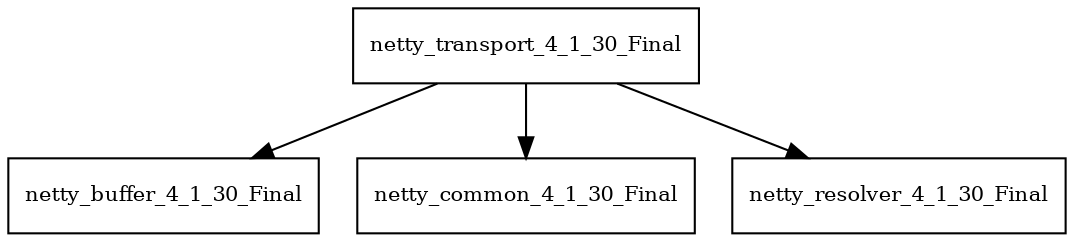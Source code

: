 digraph netty_transport_4_1_30_Final_dependencies {
  node [shape = box, fontsize=10.0];
  netty_transport_4_1_30_Final -> netty_buffer_4_1_30_Final;
  netty_transport_4_1_30_Final -> netty_common_4_1_30_Final;
  netty_transport_4_1_30_Final -> netty_resolver_4_1_30_Final;
}
